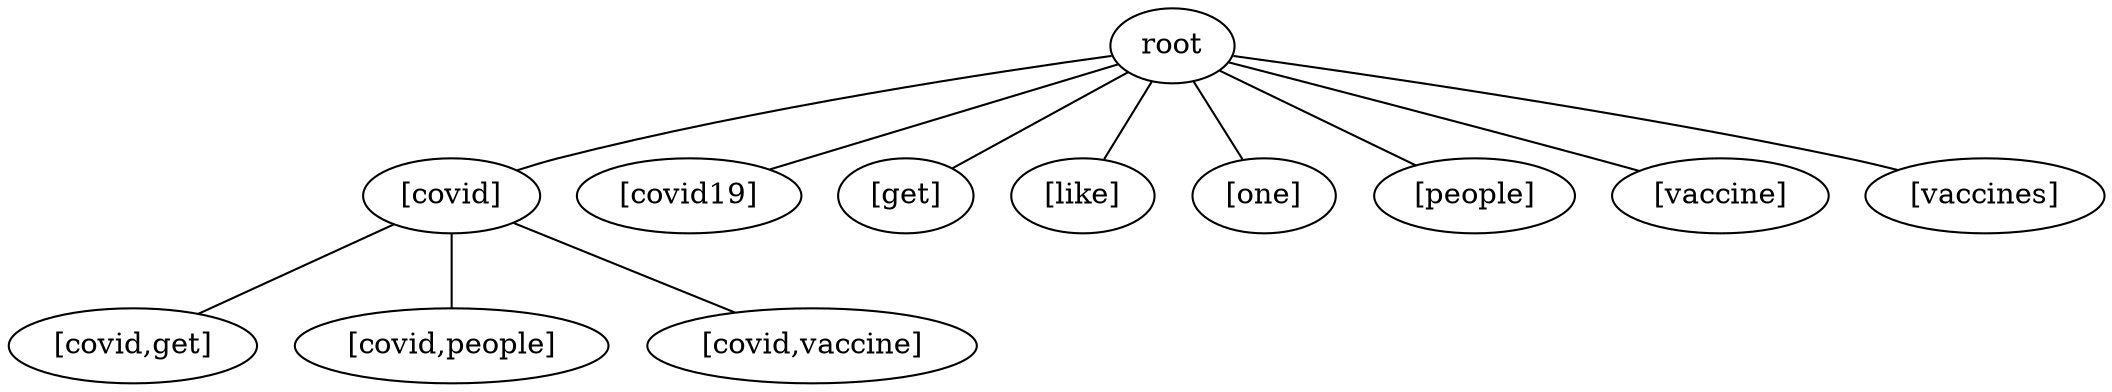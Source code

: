 graph my_graph {
root -- "[covid]";
root -- "[covid19]";
root -- "[get]";
root -- "[like]";
root -- "[one]";
root -- "[people]";
root -- "[vaccine]";
root -- "[vaccines]";
"[covid]";
"[covid]" -- "[covid,get]";
"[covid]" -- "[covid,people]";
"[covid]" -- "[covid,vaccine]";
"[covid19]";
"[get]";
"[like]";
"[one]";
"[people]";
"[vaccine]";
"[vaccines]";
"[covid,get]";
"[covid,people]";
"[covid,vaccine]";
}
